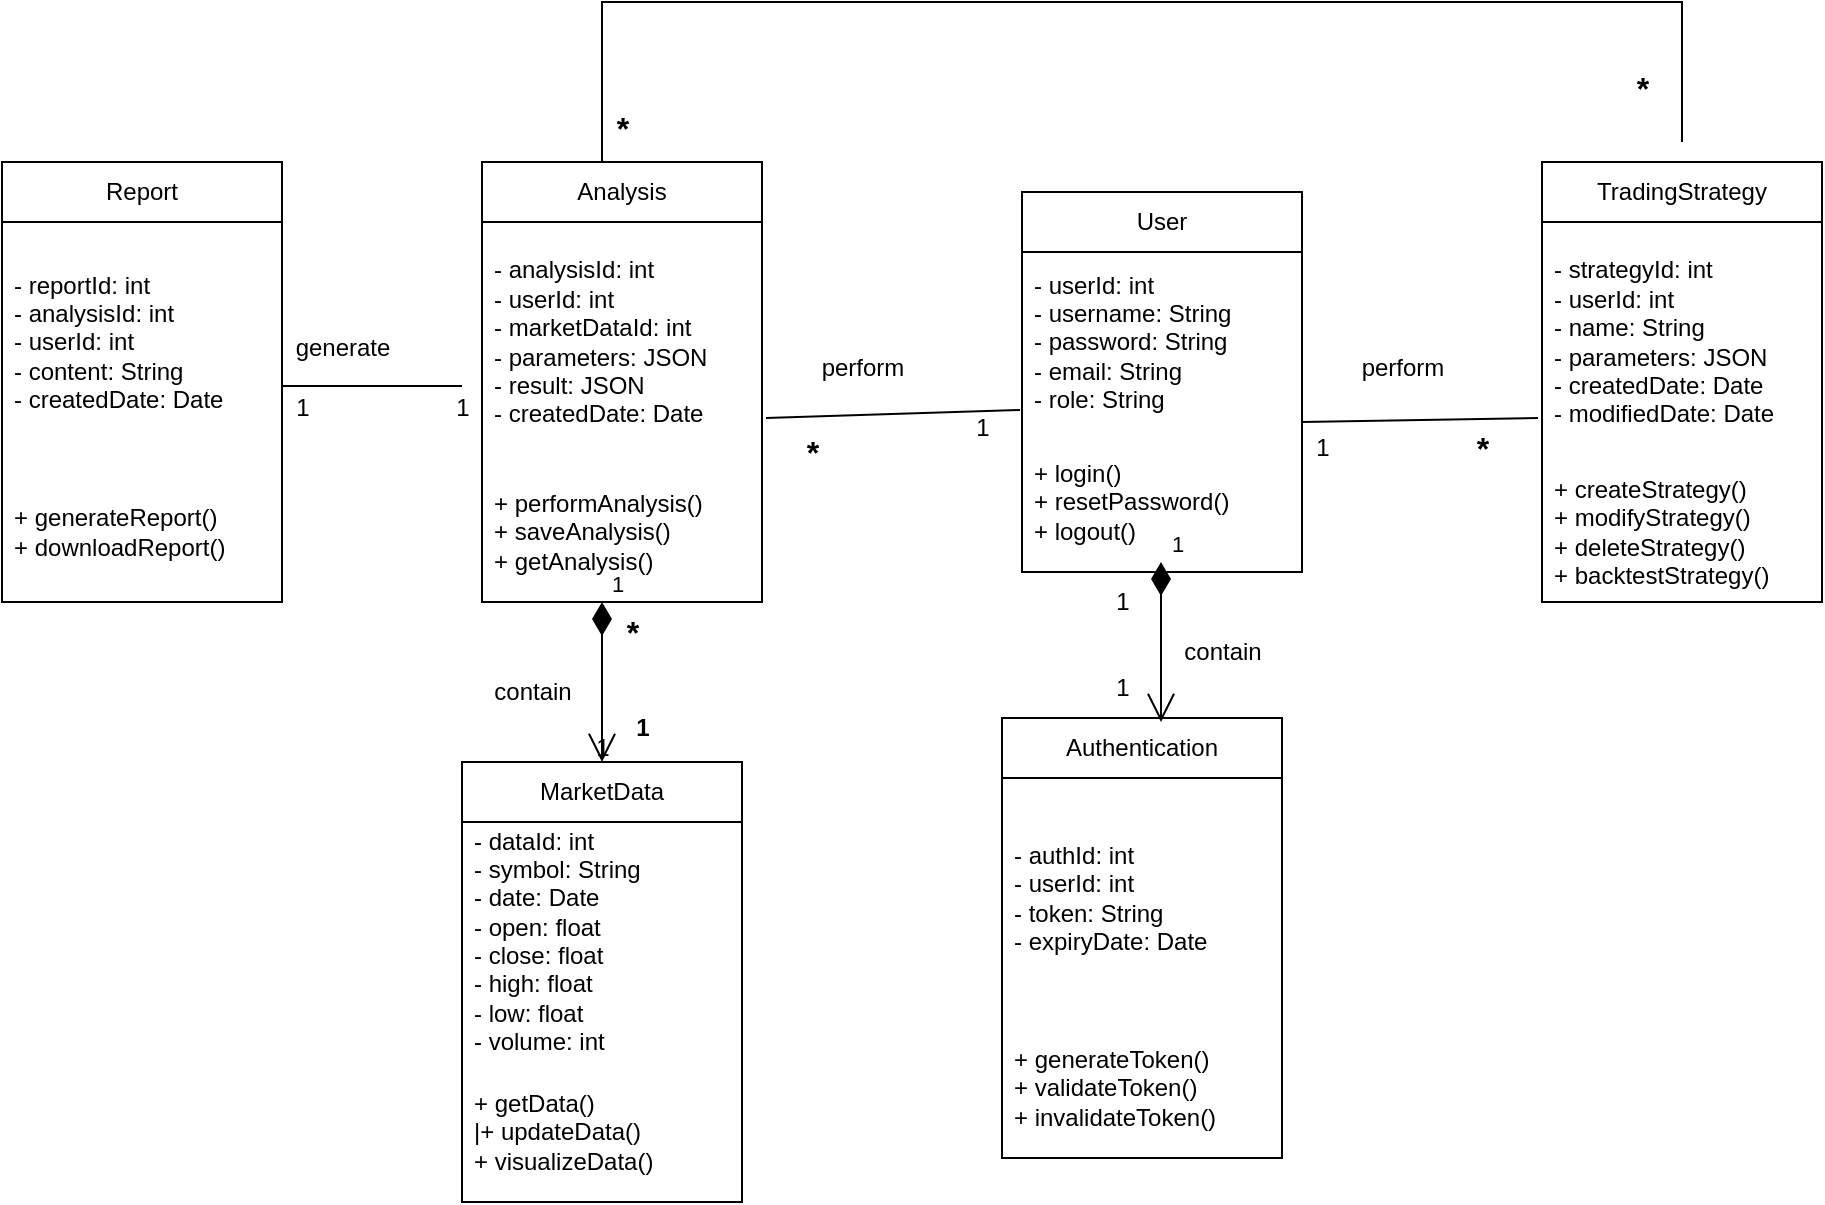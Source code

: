 <mxfile version="24.6.4" type="github">
  <diagram name="Page-1" id="4BB7kH6bFGlw7Jnn56DD">
    <mxGraphModel dx="2085" dy="679" grid="1" gridSize="10" guides="1" tooltips="1" connect="1" arrows="1" fold="1" page="1" pageScale="1" pageWidth="850" pageHeight="1100" math="0" shadow="0">
      <root>
        <mxCell id="0" />
        <mxCell id="1" parent="0" />
        <mxCell id="2DZdzJSbuo17JhRIMtqj-5" value=" User  " style="swimlane;fontStyle=0;childLayout=stackLayout;horizontal=1;startSize=30;horizontalStack=0;resizeParent=1;resizeParentMax=0;resizeLast=0;collapsible=1;marginBottom=0;whiteSpace=wrap;html=1;" vertex="1" parent="1">
          <mxGeometry x="320" y="185" width="140" height="190" as="geometry" />
        </mxCell>
        <mxCell id="2DZdzJSbuo17JhRIMtqj-6" value="&lt;div&gt;- userId: int &lt;br&gt;&lt;/div&gt;&lt;div&gt;- username: String&lt;/div&gt;&lt;div&gt;- password: String&lt;/div&gt;&lt;div&gt; - email: String &lt;br&gt;&lt;/div&gt;&lt;div&gt;- role: String  &lt;/div&gt;" style="text;strokeColor=none;fillColor=none;align=left;verticalAlign=middle;spacingLeft=4;spacingRight=4;overflow=hidden;points=[[0,0.5],[1,0.5]];portConstraint=eastwest;rotatable=0;whiteSpace=wrap;html=1;" vertex="1" parent="2DZdzJSbuo17JhRIMtqj-5">
          <mxGeometry y="30" width="140" height="90" as="geometry" />
        </mxCell>
        <mxCell id="2DZdzJSbuo17JhRIMtqj-7" value="&lt;div&gt; + login() &lt;br&gt;&lt;/div&gt;&lt;div&gt;+ resetPassword() &lt;br&gt;&lt;/div&gt;&lt;div&gt; + logout()   &lt;/div&gt;" style="text;strokeColor=none;fillColor=none;align=left;verticalAlign=middle;spacingLeft=4;spacingRight=4;overflow=hidden;points=[[0,0.5],[1,0.5]];portConstraint=eastwest;rotatable=0;whiteSpace=wrap;html=1;" vertex="1" parent="2DZdzJSbuo17JhRIMtqj-5">
          <mxGeometry y="120" width="140" height="70" as="geometry" />
        </mxCell>
        <mxCell id="2DZdzJSbuo17JhRIMtqj-9" value="MarketData" style="swimlane;fontStyle=0;childLayout=stackLayout;horizontal=1;startSize=30;horizontalStack=0;resizeParent=1;resizeParentMax=0;resizeLast=0;collapsible=1;marginBottom=0;whiteSpace=wrap;html=1;" vertex="1" parent="1">
          <mxGeometry x="40" y="470" width="140" height="220" as="geometry" />
        </mxCell>
        <mxCell id="2DZdzJSbuo17JhRIMtqj-10" value="&lt;div&gt;- dataId: int  &lt;/div&gt;&lt;div&gt;- symbol: String&lt;/div&gt;&lt;div&gt; - date: Date&lt;/div&gt;&lt;div&gt;- open: float&lt;/div&gt;&lt;div&gt; - close: float &lt;br&gt;&lt;/div&gt;&lt;div&gt;- high: float &lt;br&gt;&lt;/div&gt;&lt;div&gt;- low: float &lt;br&gt;&lt;/div&gt;&lt;div&gt;- volume: int  &lt;/div&gt;&lt;div&gt;&lt;br&gt;&lt;/div&gt;" style="text;strokeColor=none;fillColor=none;align=left;verticalAlign=middle;spacingLeft=4;spacingRight=4;overflow=hidden;points=[[0,0.5],[1,0.5]];portConstraint=eastwest;rotatable=0;whiteSpace=wrap;html=1;" vertex="1" parent="2DZdzJSbuo17JhRIMtqj-9">
          <mxGeometry y="30" width="140" height="120" as="geometry" />
        </mxCell>
        <mxCell id="2DZdzJSbuo17JhRIMtqj-11" value="&lt;div&gt; + getData() &lt;br&gt;&lt;/div&gt;&lt;div&gt;|+ updateData()&lt;/div&gt;&lt;div&gt;+ visualizeData()  &lt;/div&gt;" style="text;strokeColor=none;fillColor=none;align=left;verticalAlign=middle;spacingLeft=4;spacingRight=4;overflow=hidden;points=[[0,0.5],[1,0.5]];portConstraint=eastwest;rotatable=0;whiteSpace=wrap;html=1;" vertex="1" parent="2DZdzJSbuo17JhRIMtqj-9">
          <mxGeometry y="150" width="140" height="70" as="geometry" />
        </mxCell>
        <mxCell id="2DZdzJSbuo17JhRIMtqj-12" value="TradingStrategy" style="swimlane;fontStyle=0;childLayout=stackLayout;horizontal=1;startSize=30;horizontalStack=0;resizeParent=1;resizeParentMax=0;resizeLast=0;collapsible=1;marginBottom=0;whiteSpace=wrap;html=1;" vertex="1" parent="1">
          <mxGeometry x="580" y="170" width="140" height="220" as="geometry" />
        </mxCell>
        <mxCell id="2DZdzJSbuo17JhRIMtqj-13" value="&lt;div&gt;- strategyId: int&lt;/div&gt;&lt;div&gt;- userId: int &lt;br&gt;&lt;/div&gt;&lt;div&gt;- name: String &lt;br&gt;&lt;/div&gt;&lt;div&gt;- parameters: JSON &lt;br&gt;&lt;/div&gt;&lt;div&gt;- createdDate: Date&lt;/div&gt;&lt;div&gt;- modifiedDate: Date&lt;/div&gt;" style="text;strokeColor=none;fillColor=none;align=left;verticalAlign=middle;spacingLeft=4;spacingRight=4;overflow=hidden;points=[[0,0.5],[1,0.5]];portConstraint=eastwest;rotatable=0;whiteSpace=wrap;html=1;" vertex="1" parent="2DZdzJSbuo17JhRIMtqj-12">
          <mxGeometry y="30" width="140" height="120" as="geometry" />
        </mxCell>
        <mxCell id="2DZdzJSbuo17JhRIMtqj-14" value="&lt;div&gt;+ createStrategy()&lt;/div&gt;&lt;div&gt;+ modifyStrategy()&lt;/div&gt;&lt;div&gt;+ deleteStrategy()&lt;/div&gt;&lt;div&gt;+ backtestStrategy()&lt;/div&gt;" style="text;strokeColor=none;fillColor=none;align=left;verticalAlign=middle;spacingLeft=4;spacingRight=4;overflow=hidden;points=[[0,0.5],[1,0.5]];portConstraint=eastwest;rotatable=0;whiteSpace=wrap;html=1;" vertex="1" parent="2DZdzJSbuo17JhRIMtqj-12">
          <mxGeometry y="150" width="140" height="70" as="geometry" />
        </mxCell>
        <mxCell id="2DZdzJSbuo17JhRIMtqj-15" value="Analysis" style="swimlane;fontStyle=0;childLayout=stackLayout;horizontal=1;startSize=30;horizontalStack=0;resizeParent=1;resizeParentMax=0;resizeLast=0;collapsible=1;marginBottom=0;whiteSpace=wrap;html=1;" vertex="1" parent="1">
          <mxGeometry x="50" y="170" width="140" height="220" as="geometry" />
        </mxCell>
        <mxCell id="2DZdzJSbuo17JhRIMtqj-16" value="&lt;div&gt;- analysisId: int&lt;/div&gt;&lt;div&gt;- userId: int&lt;/div&gt;&lt;div&gt;- marketDataId: int&lt;/div&gt;&lt;div&gt;- parameters: JSON&lt;/div&gt;&lt;div&gt;- result: JSON&lt;/div&gt;&lt;div&gt;- createdDate: Date&lt;/div&gt;" style="text;strokeColor=none;fillColor=none;align=left;verticalAlign=middle;spacingLeft=4;spacingRight=4;overflow=hidden;points=[[0,0.5],[1,0.5]];portConstraint=eastwest;rotatable=0;whiteSpace=wrap;html=1;" vertex="1" parent="2DZdzJSbuo17JhRIMtqj-15">
          <mxGeometry y="30" width="140" height="120" as="geometry" />
        </mxCell>
        <mxCell id="2DZdzJSbuo17JhRIMtqj-17" value="&lt;div&gt;+ performAnalysis()&lt;/div&gt;&lt;div&gt; + saveAnalysis()&lt;/div&gt;&lt;div&gt;+ getAnalysis()&lt;/div&gt;" style="text;strokeColor=none;fillColor=none;align=left;verticalAlign=middle;spacingLeft=4;spacingRight=4;overflow=hidden;points=[[0,0.5],[1,0.5]];portConstraint=eastwest;rotatable=0;whiteSpace=wrap;html=1;" vertex="1" parent="2DZdzJSbuo17JhRIMtqj-15">
          <mxGeometry y="150" width="140" height="70" as="geometry" />
        </mxCell>
        <mxCell id="2DZdzJSbuo17JhRIMtqj-18" value="Report" style="swimlane;fontStyle=0;childLayout=stackLayout;horizontal=1;startSize=30;horizontalStack=0;resizeParent=1;resizeParentMax=0;resizeLast=0;collapsible=1;marginBottom=0;whiteSpace=wrap;html=1;" vertex="1" parent="1">
          <mxGeometry x="-190" y="170" width="140" height="220" as="geometry" />
        </mxCell>
        <mxCell id="2DZdzJSbuo17JhRIMtqj-19" value="&lt;div&gt;- reportId: int&lt;/div&gt;&lt;div&gt;- analysisId: int&lt;/div&gt;&lt;div&gt;- userId: int&lt;/div&gt;&lt;div&gt;- content: String&lt;/div&gt;&lt;div&gt;- createdDate: Date&lt;/div&gt;" style="text;strokeColor=none;fillColor=none;align=left;verticalAlign=middle;spacingLeft=4;spacingRight=4;overflow=hidden;points=[[0,0.5],[1,0.5]];portConstraint=eastwest;rotatable=0;whiteSpace=wrap;html=1;" vertex="1" parent="2DZdzJSbuo17JhRIMtqj-18">
          <mxGeometry y="30" width="140" height="120" as="geometry" />
        </mxCell>
        <mxCell id="2DZdzJSbuo17JhRIMtqj-20" value="&lt;div&gt;+ generateReport()&lt;/div&gt;&lt;div&gt;+ downloadReport()&lt;/div&gt;" style="text;strokeColor=none;fillColor=none;align=left;verticalAlign=middle;spacingLeft=4;spacingRight=4;overflow=hidden;points=[[0,0.5],[1,0.5]];portConstraint=eastwest;rotatable=0;whiteSpace=wrap;html=1;" vertex="1" parent="2DZdzJSbuo17JhRIMtqj-18">
          <mxGeometry y="150" width="140" height="70" as="geometry" />
        </mxCell>
        <mxCell id="2DZdzJSbuo17JhRIMtqj-21" value="Authentication" style="swimlane;fontStyle=0;childLayout=stackLayout;horizontal=1;startSize=30;horizontalStack=0;resizeParent=1;resizeParentMax=0;resizeLast=0;collapsible=1;marginBottom=0;whiteSpace=wrap;html=1;" vertex="1" parent="1">
          <mxGeometry x="310" y="448" width="140" height="220" as="geometry" />
        </mxCell>
        <mxCell id="2DZdzJSbuo17JhRIMtqj-22" value="&lt;div&gt;- authId: int&lt;/div&gt;&lt;div&gt;- userId: int &lt;br&gt;&lt;/div&gt;&lt;div&gt;- token: String&lt;/div&gt;&lt;div&gt;- expiryDate: Date&lt;/div&gt;" style="text;strokeColor=none;fillColor=none;align=left;verticalAlign=middle;spacingLeft=4;spacingRight=4;overflow=hidden;points=[[0,0.5],[1,0.5]];portConstraint=eastwest;rotatable=0;whiteSpace=wrap;html=1;" vertex="1" parent="2DZdzJSbuo17JhRIMtqj-21">
          <mxGeometry y="30" width="140" height="120" as="geometry" />
        </mxCell>
        <mxCell id="2DZdzJSbuo17JhRIMtqj-23" value="&lt;div&gt;+ generateToken()&lt;/div&gt;&lt;div&gt;+ validateToken()&lt;/div&gt;&lt;div&gt;+ invalidateToken()&lt;/div&gt;" style="text;strokeColor=none;fillColor=none;align=left;verticalAlign=middle;spacingLeft=4;spacingRight=4;overflow=hidden;points=[[0,0.5],[1,0.5]];portConstraint=eastwest;rotatable=0;whiteSpace=wrap;html=1;" vertex="1" parent="2DZdzJSbuo17JhRIMtqj-21">
          <mxGeometry y="150" width="140" height="70" as="geometry" />
        </mxCell>
        <mxCell id="2DZdzJSbuo17JhRIMtqj-28" value="1" style="text;html=1;align=center;verticalAlign=middle;resizable=0;points=[];autosize=1;strokeColor=none;fillColor=none;" vertex="1" parent="1">
          <mxGeometry x="355" y="375" width="30" height="30" as="geometry" />
        </mxCell>
        <mxCell id="2DZdzJSbuo17JhRIMtqj-29" value="1" style="text;html=1;align=center;verticalAlign=middle;resizable=0;points=[];autosize=1;strokeColor=none;fillColor=none;" vertex="1" parent="1">
          <mxGeometry x="355" y="418" width="30" height="30" as="geometry" />
        </mxCell>
        <mxCell id="2DZdzJSbuo17JhRIMtqj-30" value="" style="endArrow=none;html=1;rounded=0;entryX=-0.014;entryY=0.817;entryDx=0;entryDy=0;entryPerimeter=0;" edge="1" parent="1" target="2DZdzJSbuo17JhRIMtqj-13">
          <mxGeometry width="50" height="50" relative="1" as="geometry">
            <mxPoint x="460" y="300" as="sourcePoint" />
            <mxPoint x="510" y="250" as="targetPoint" />
          </mxGeometry>
        </mxCell>
        <mxCell id="2DZdzJSbuo17JhRIMtqj-31" value="1" style="text;html=1;align=center;verticalAlign=middle;resizable=0;points=[];autosize=1;strokeColor=none;fillColor=none;" vertex="1" parent="1">
          <mxGeometry x="455" y="298" width="30" height="30" as="geometry" />
        </mxCell>
        <mxCell id="2DZdzJSbuo17JhRIMtqj-32" value="&lt;b&gt;&lt;font style=&quot;font-size: 16px;&quot;&gt;*&lt;/font&gt;&lt;/b&gt;" style="text;html=1;align=center;verticalAlign=middle;resizable=0;points=[];autosize=1;strokeColor=none;fillColor=none;" vertex="1" parent="1">
          <mxGeometry x="535" y="298" width="30" height="30" as="geometry" />
        </mxCell>
        <mxCell id="2DZdzJSbuo17JhRIMtqj-33" value="" style="endArrow=none;html=1;rounded=0;entryX=-0.007;entryY=0.878;entryDx=0;entryDy=0;entryPerimeter=0;" edge="1" parent="1" target="2DZdzJSbuo17JhRIMtqj-6">
          <mxGeometry width="50" height="50" relative="1" as="geometry">
            <mxPoint x="192" y="298" as="sourcePoint" />
            <mxPoint x="310" y="296" as="targetPoint" />
          </mxGeometry>
        </mxCell>
        <mxCell id="2DZdzJSbuo17JhRIMtqj-34" value="1" style="text;html=1;align=center;verticalAlign=middle;resizable=0;points=[];autosize=1;strokeColor=none;fillColor=none;" vertex="1" parent="1">
          <mxGeometry x="285" y="288" width="30" height="30" as="geometry" />
        </mxCell>
        <mxCell id="2DZdzJSbuo17JhRIMtqj-35" value="&lt;b&gt;&lt;font style=&quot;font-size: 16px;&quot;&gt;*&lt;/font&gt;&lt;/b&gt;" style="text;html=1;align=center;verticalAlign=middle;resizable=0;points=[];autosize=1;strokeColor=none;fillColor=none;" vertex="1" parent="1">
          <mxGeometry x="200" y="300" width="30" height="30" as="geometry" />
        </mxCell>
        <mxCell id="2DZdzJSbuo17JhRIMtqj-38" value="&lt;b&gt;&lt;font style=&quot;font-size: 16px;&quot;&gt;*&lt;/font&gt;&lt;/b&gt;" style="text;html=1;align=center;verticalAlign=middle;resizable=0;points=[];autosize=1;strokeColor=none;fillColor=none;" vertex="1" parent="1">
          <mxGeometry x="110" y="390" width="30" height="30" as="geometry" />
        </mxCell>
        <mxCell id="2DZdzJSbuo17JhRIMtqj-39" value="1" style="text;html=1;align=center;verticalAlign=middle;resizable=0;points=[];autosize=1;strokeColor=none;fillColor=none;" vertex="1" parent="1">
          <mxGeometry x="95" y="448" width="30" height="30" as="geometry" />
        </mxCell>
        <mxCell id="2DZdzJSbuo17JhRIMtqj-40" value="" style="endArrow=none;html=1;rounded=0;" edge="1" parent="1">
          <mxGeometry width="50" height="50" relative="1" as="geometry">
            <mxPoint x="-50" y="282" as="sourcePoint" />
            <mxPoint x="40" y="282" as="targetPoint" />
          </mxGeometry>
        </mxCell>
        <mxCell id="2DZdzJSbuo17JhRIMtqj-41" value="1" style="text;html=1;align=center;verticalAlign=middle;resizable=0;points=[];autosize=1;strokeColor=none;fillColor=none;" vertex="1" parent="1">
          <mxGeometry x="25" y="278" width="30" height="30" as="geometry" />
        </mxCell>
        <mxCell id="2DZdzJSbuo17JhRIMtqj-42" value="1" style="text;html=1;align=center;verticalAlign=middle;resizable=0;points=[];autosize=1;strokeColor=none;fillColor=none;" vertex="1" parent="1">
          <mxGeometry x="-55" y="278" width="30" height="30" as="geometry" />
        </mxCell>
        <mxCell id="2DZdzJSbuo17JhRIMtqj-43" value="" style="endArrow=none;html=1;rounded=0;" edge="1" parent="1">
          <mxGeometry width="50" height="50" relative="1" as="geometry">
            <mxPoint x="110" y="170" as="sourcePoint" />
            <mxPoint x="650" y="160" as="targetPoint" />
            <Array as="points">
              <mxPoint x="110" y="90" />
              <mxPoint x="650" y="90" />
            </Array>
          </mxGeometry>
        </mxCell>
        <mxCell id="2DZdzJSbuo17JhRIMtqj-44" value="&lt;b&gt;&lt;font style=&quot;font-size: 16px;&quot;&gt;*&lt;/font&gt;&lt;/b&gt;" style="text;html=1;align=center;verticalAlign=middle;resizable=0;points=[];autosize=1;strokeColor=none;fillColor=none;" vertex="1" parent="1">
          <mxGeometry x="105" y="138" width="30" height="30" as="geometry" />
        </mxCell>
        <mxCell id="2DZdzJSbuo17JhRIMtqj-45" value="&lt;b&gt;&lt;font style=&quot;font-size: 16px;&quot;&gt;*&lt;/font&gt;&lt;/b&gt;" style="text;html=1;align=center;verticalAlign=middle;resizable=0;points=[];autosize=1;strokeColor=none;fillColor=none;" vertex="1" parent="1">
          <mxGeometry x="615" y="118" width="30" height="30" as="geometry" />
        </mxCell>
        <mxCell id="2DZdzJSbuo17JhRIMtqj-46" value="contain" style="text;html=1;align=center;verticalAlign=middle;resizable=0;points=[];autosize=1;strokeColor=none;fillColor=none;" vertex="1" parent="1">
          <mxGeometry x="45" y="420" width="60" height="30" as="geometry" />
        </mxCell>
        <mxCell id="2DZdzJSbuo17JhRIMtqj-48" value="1" style="endArrow=open;html=1;endSize=12;startArrow=diamondThin;startSize=14;startFill=1;edgeStyle=orthogonalEdgeStyle;align=left;verticalAlign=bottom;rounded=0;" edge="1" parent="1">
          <mxGeometry x="-1" y="3" relative="1" as="geometry">
            <mxPoint x="110" y="390" as="sourcePoint" />
            <mxPoint x="110" y="470" as="targetPoint" />
          </mxGeometry>
        </mxCell>
        <mxCell id="2DZdzJSbuo17JhRIMtqj-49" value="&lt;b&gt;1&lt;/b&gt;" style="text;html=1;align=center;verticalAlign=middle;resizable=0;points=[];autosize=1;strokeColor=none;fillColor=none;" vertex="1" parent="1">
          <mxGeometry x="115" y="438" width="30" height="30" as="geometry" />
        </mxCell>
        <mxCell id="2DZdzJSbuo17JhRIMtqj-50" value="1" style="endArrow=open;html=1;endSize=12;startArrow=diamondThin;startSize=14;startFill=1;edgeStyle=orthogonalEdgeStyle;align=left;verticalAlign=bottom;rounded=0;" edge="1" parent="1">
          <mxGeometry x="-1" y="3" relative="1" as="geometry">
            <mxPoint x="389.5" y="370" as="sourcePoint" />
            <mxPoint x="389.5" y="450" as="targetPoint" />
          </mxGeometry>
        </mxCell>
        <mxCell id="2DZdzJSbuo17JhRIMtqj-51" value="contain" style="text;html=1;align=center;verticalAlign=middle;resizable=0;points=[];autosize=1;strokeColor=none;fillColor=none;" vertex="1" parent="1">
          <mxGeometry x="390" y="400" width="60" height="30" as="geometry" />
        </mxCell>
        <mxCell id="2DZdzJSbuo17JhRIMtqj-52" value="generate" style="text;html=1;align=center;verticalAlign=middle;resizable=0;points=[];autosize=1;strokeColor=none;fillColor=none;" vertex="1" parent="1">
          <mxGeometry x="-55" y="248" width="70" height="30" as="geometry" />
        </mxCell>
        <mxCell id="2DZdzJSbuo17JhRIMtqj-53" value="perform" style="text;html=1;align=center;verticalAlign=middle;resizable=0;points=[];autosize=1;strokeColor=none;fillColor=none;" vertex="1" parent="1">
          <mxGeometry x="210" y="258" width="60" height="30" as="geometry" />
        </mxCell>
        <mxCell id="2DZdzJSbuo17JhRIMtqj-54" value="perform" style="text;html=1;align=center;verticalAlign=middle;resizable=0;points=[];autosize=1;strokeColor=none;fillColor=none;" vertex="1" parent="1">
          <mxGeometry x="480" y="258" width="60" height="30" as="geometry" />
        </mxCell>
      </root>
    </mxGraphModel>
  </diagram>
</mxfile>
